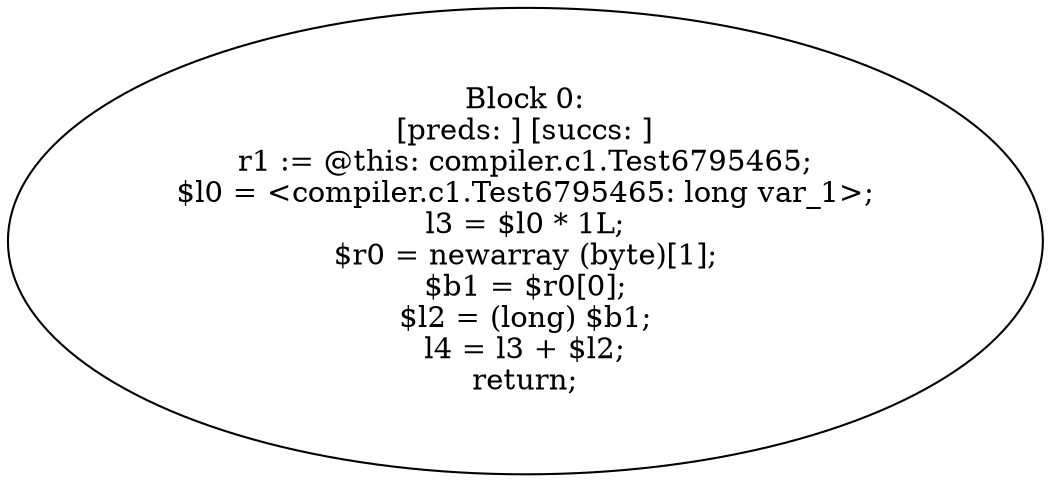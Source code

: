 digraph "unitGraph" {
    "Block 0:
[preds: ] [succs: ]
r1 := @this: compiler.c1.Test6795465;
$l0 = <compiler.c1.Test6795465: long var_1>;
l3 = $l0 * 1L;
$r0 = newarray (byte)[1];
$b1 = $r0[0];
$l2 = (long) $b1;
l4 = l3 + $l2;
return;
"
}
